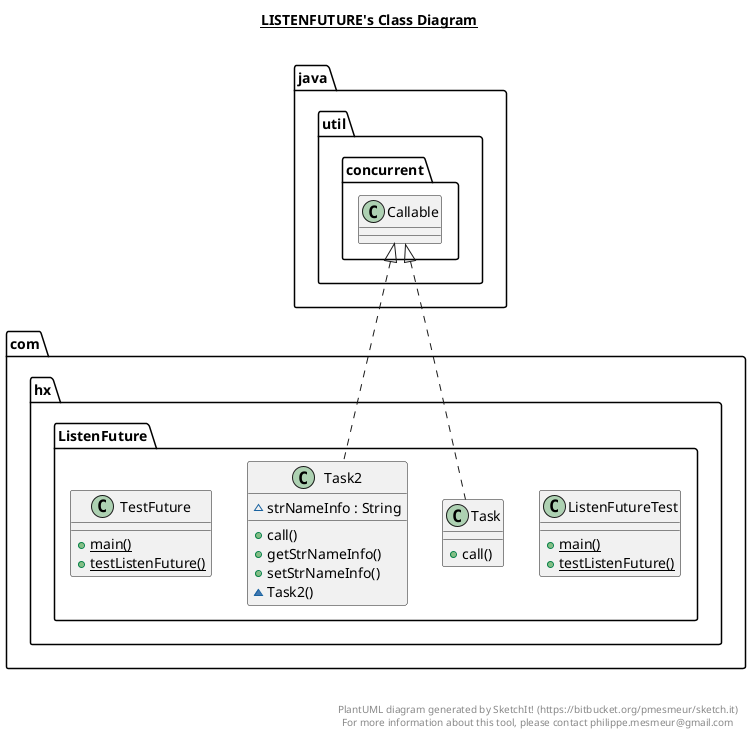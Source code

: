 @startuml

title __LISTENFUTURE's Class Diagram__\n

  namespace com.hx.ListenFuture {
    class com.hx.ListenFuture.ListenFutureTest {
        {static} + main()
        {static} + testListenFuture()
    }
  }
  

  namespace com.hx.ListenFuture {
    class com.hx.ListenFuture.Task {
        + call()
    }
  }
  

  namespace com.hx.ListenFuture {
    class com.hx.ListenFuture.Task2 {
        ~ strNameInfo : String
        + call()
        + getStrNameInfo()
        + setStrNameInfo()
        ~ Task2()
    }
  }
  

  namespace com.hx.ListenFuture {
    class com.hx.ListenFuture.TestFuture {
        {static} + main()
        {static} + testListenFuture()
    }
  }
  

  com.hx.ListenFuture.Task .up.|> java.util.concurrent.Callable
  com.hx.ListenFuture.Task2 .up.|> java.util.concurrent.Callable


right footer


PlantUML diagram generated by SketchIt! (https://bitbucket.org/pmesmeur/sketch.it)
For more information about this tool, please contact philippe.mesmeur@gmail.com
endfooter

@enduml
